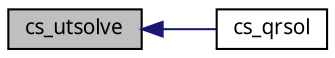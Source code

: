 digraph G
{
  edge [fontname="FreeSans.ttf",fontsize=10,labelfontname="FreeSans.ttf",labelfontsize=10];
  node [fontname="FreeSans.ttf",fontsize=10,shape=record];
  rankdir=LR;
  Node1 [label="cs_utsolve",height=0.2,width=0.4,color="black", fillcolor="grey75", style="filled" fontcolor="black"];
  Node1 -> Node2 [dir=back,color="midnightblue",fontsize=10,style="solid",fontname="FreeSans.ttf"];
  Node2 [label="cs_qrsol",height=0.2,width=0.4,color="black", fillcolor="white", style="filled",URL="$cs_8h.html#f1cde25f7d702464291dd2a7e85b4770"];
}
